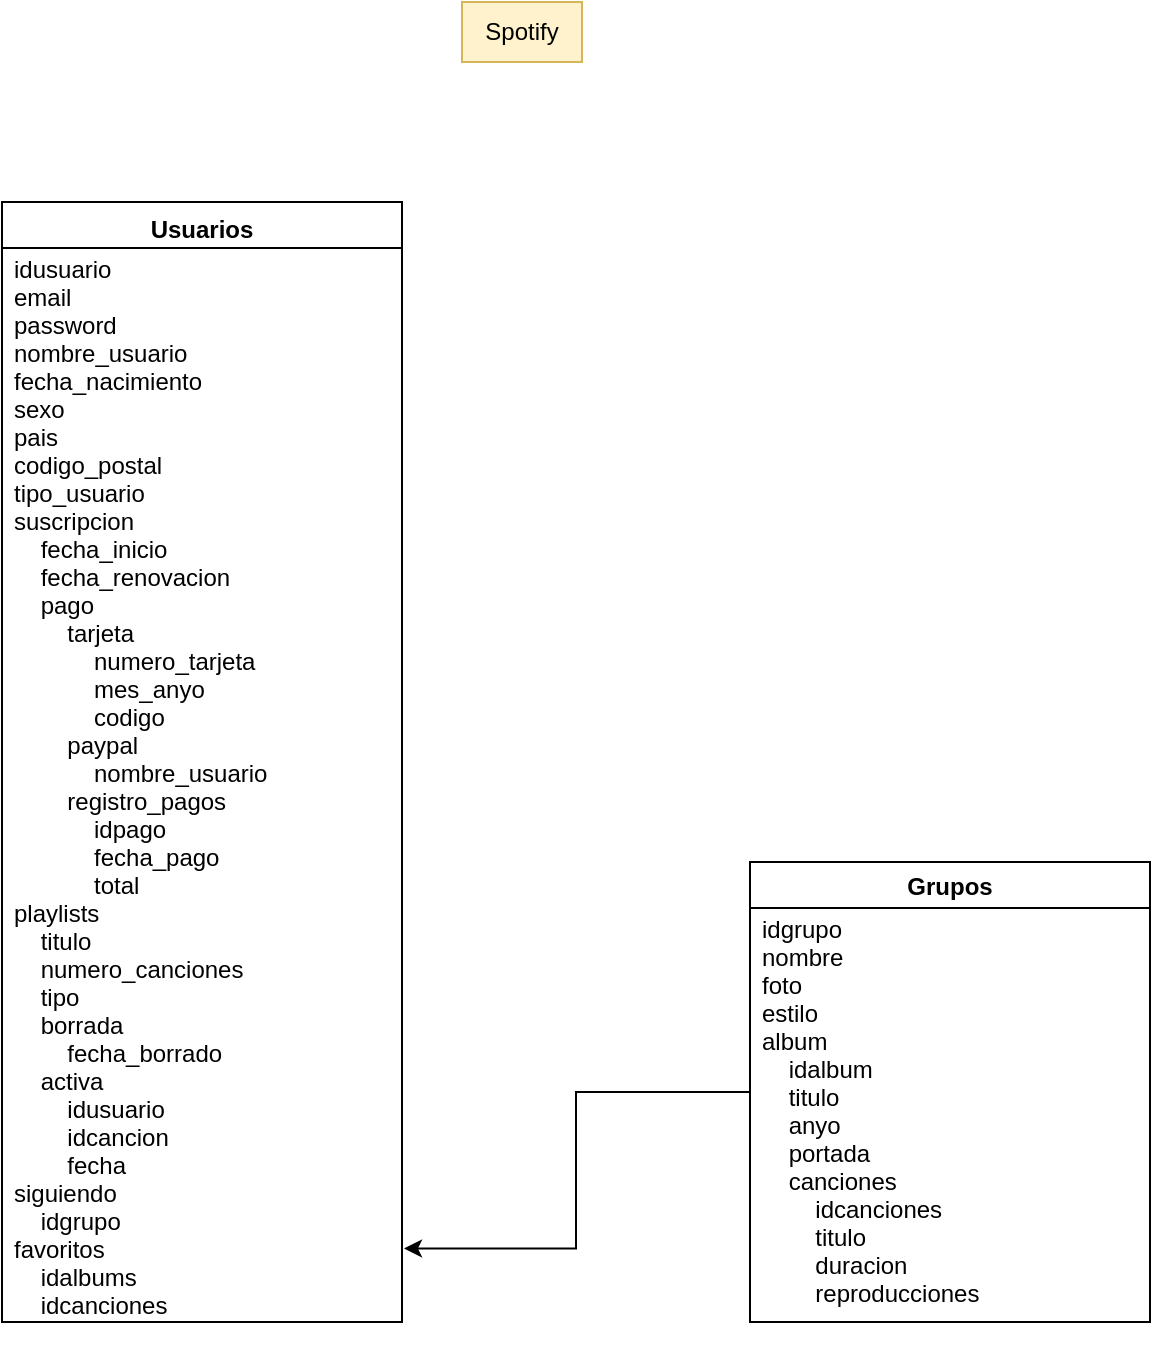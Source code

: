 <mxfile version="18.0.0" type="github">
  <diagram id="Arlo2j0AHTZnBkgFImzr" name="Page-1">
    <mxGraphModel dx="693" dy="815" grid="1" gridSize="10" guides="1" tooltips="1" connect="1" arrows="1" fold="1" page="1" pageScale="1" pageWidth="827" pageHeight="1169" math="0" shadow="0">
      <root>
        <mxCell id="0" />
        <mxCell id="1" parent="0" />
        <mxCell id="q3KBd-2PDjW2QeGsBAf3-1" value="Usuarios" style="swimlane;align=center;verticalAlign=top;" vertex="1" parent="1">
          <mxGeometry x="40" y="120" width="200" height="560" as="geometry" />
        </mxCell>
        <mxCell id="q3KBd-2PDjW2QeGsBAf3-3" value="idusuario&#xa;email&#xa;password&#xa;nombre_usuario&#xa;fecha_nacimiento&#xa;sexo&#xa;pais&#xa;codigo_postal&#xa;tipo_usuario&#xa;suscripcion &#xa;    fecha_inicio&#xa;    fecha_renovacion&#xa;    pago&#xa;        tarjeta&#xa;            numero_tarjeta&#xa;            mes_anyo&#xa;            codigo&#xa;        paypal&#xa;            nombre_usuario&#xa;        registro_pagos&#xa;            idpago&#xa;            fecha_pago&#xa;            total&#xa;playlists&#xa;    titulo&#xa;    numero_canciones&#xa;    tipo&#xa;    borrada&#xa;        fecha_borrado&#xa;    activa&#xa;        idusuario&#xa;        idcancion&#xa;        fecha&#xa;siguiendo&#xa;    idgrupo&#xa;favoritos&#xa;    idalbums&#xa;    idcanciones&#xa;    " style="text;strokeColor=none;fillColor=none;align=left;verticalAlign=top;spacingLeft=4;spacingRight=4;overflow=hidden;points=[[0,0.5],[1,0.5]];portConstraint=eastwest;rotatable=0;" vertex="1" parent="q3KBd-2PDjW2QeGsBAf3-1">
          <mxGeometry y="20" width="200" height="550" as="geometry" />
        </mxCell>
        <mxCell id="q3KBd-2PDjW2QeGsBAf3-2" value="Spotify" style="text;html=1;strokeColor=#d6b656;fillColor=#fff2cc;align=center;verticalAlign=middle;whiteSpace=wrap;rounded=0;" vertex="1" parent="1">
          <mxGeometry x="270" y="20" width="60" height="30" as="geometry" />
        </mxCell>
        <mxCell id="q3KBd-2PDjW2QeGsBAf3-8" style="edgeStyle=orthogonalEdgeStyle;rounded=0;orthogonalLoop=1;jettySize=auto;html=1;entryX=1.005;entryY=0.915;entryDx=0;entryDy=0;entryPerimeter=0;" edge="1" parent="1" source="q3KBd-2PDjW2QeGsBAf3-4" target="q3KBd-2PDjW2QeGsBAf3-3">
          <mxGeometry relative="1" as="geometry" />
        </mxCell>
        <mxCell id="q3KBd-2PDjW2QeGsBAf3-4" value="Grupos" style="swimlane;" vertex="1" parent="1">
          <mxGeometry x="414" y="450" width="200" height="230" as="geometry" />
        </mxCell>
        <mxCell id="q3KBd-2PDjW2QeGsBAf3-5" value="idgrupo&#xa;nombre&#xa;foto&#xa;estilo&#xa;album&#xa;    idalbum&#xa;    titulo&#xa;    anyo&#xa;    portada&#xa;    canciones&#xa;        idcanciones&#xa;        titulo&#xa;        duracion&#xa;        reproducciones&#xa;    " style="text;strokeColor=none;fillColor=none;align=left;verticalAlign=top;spacingLeft=4;spacingRight=4;overflow=hidden;points=[[0,0.5],[1,0.5]];portConstraint=eastwest;rotatable=0;" vertex="1" parent="q3KBd-2PDjW2QeGsBAf3-4">
          <mxGeometry y="20" width="200" height="200" as="geometry" />
        </mxCell>
      </root>
    </mxGraphModel>
  </diagram>
</mxfile>
